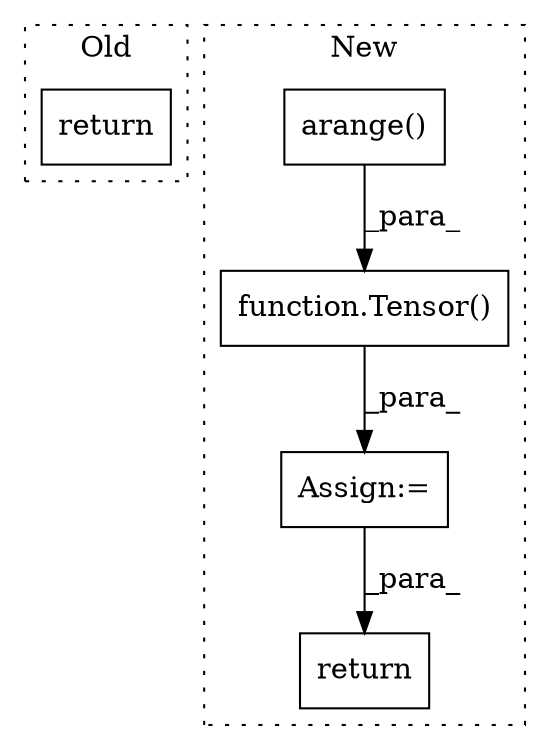 digraph G {
subgraph cluster0 {
1 [label="return" a="93" s="1097" l="7" shape="box"];
label = "Old";
style="dotted";
}
subgraph cluster1 {
2 [label="function.Tensor()" a="75" s="1031,1075" l="7,1" shape="box"];
3 [label="return" a="93" s="1144" l="7" shape="box"];
4 [label="Assign:=" a="68" s="1028" l="3" shape="box"];
5 [label="arange()" a="75" s="1038,1060" l="10,1" shape="box"];
label = "New";
style="dotted";
}
2 -> 4 [label="_para_"];
4 -> 3 [label="_para_"];
5 -> 2 [label="_para_"];
}